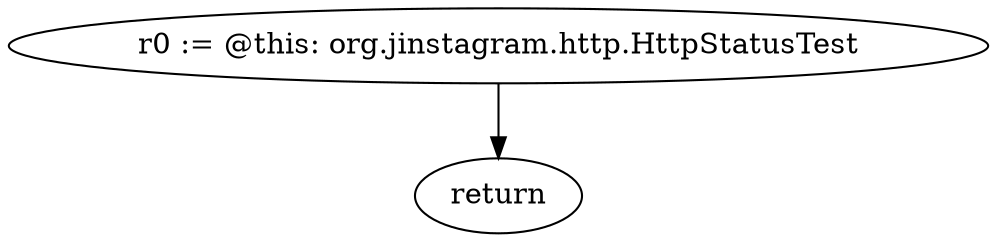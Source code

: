digraph "unitGraph" {
    "r0 := @this: org.jinstagram.http.HttpStatusTest"
    "return"
    "r0 := @this: org.jinstagram.http.HttpStatusTest"->"return";
}
